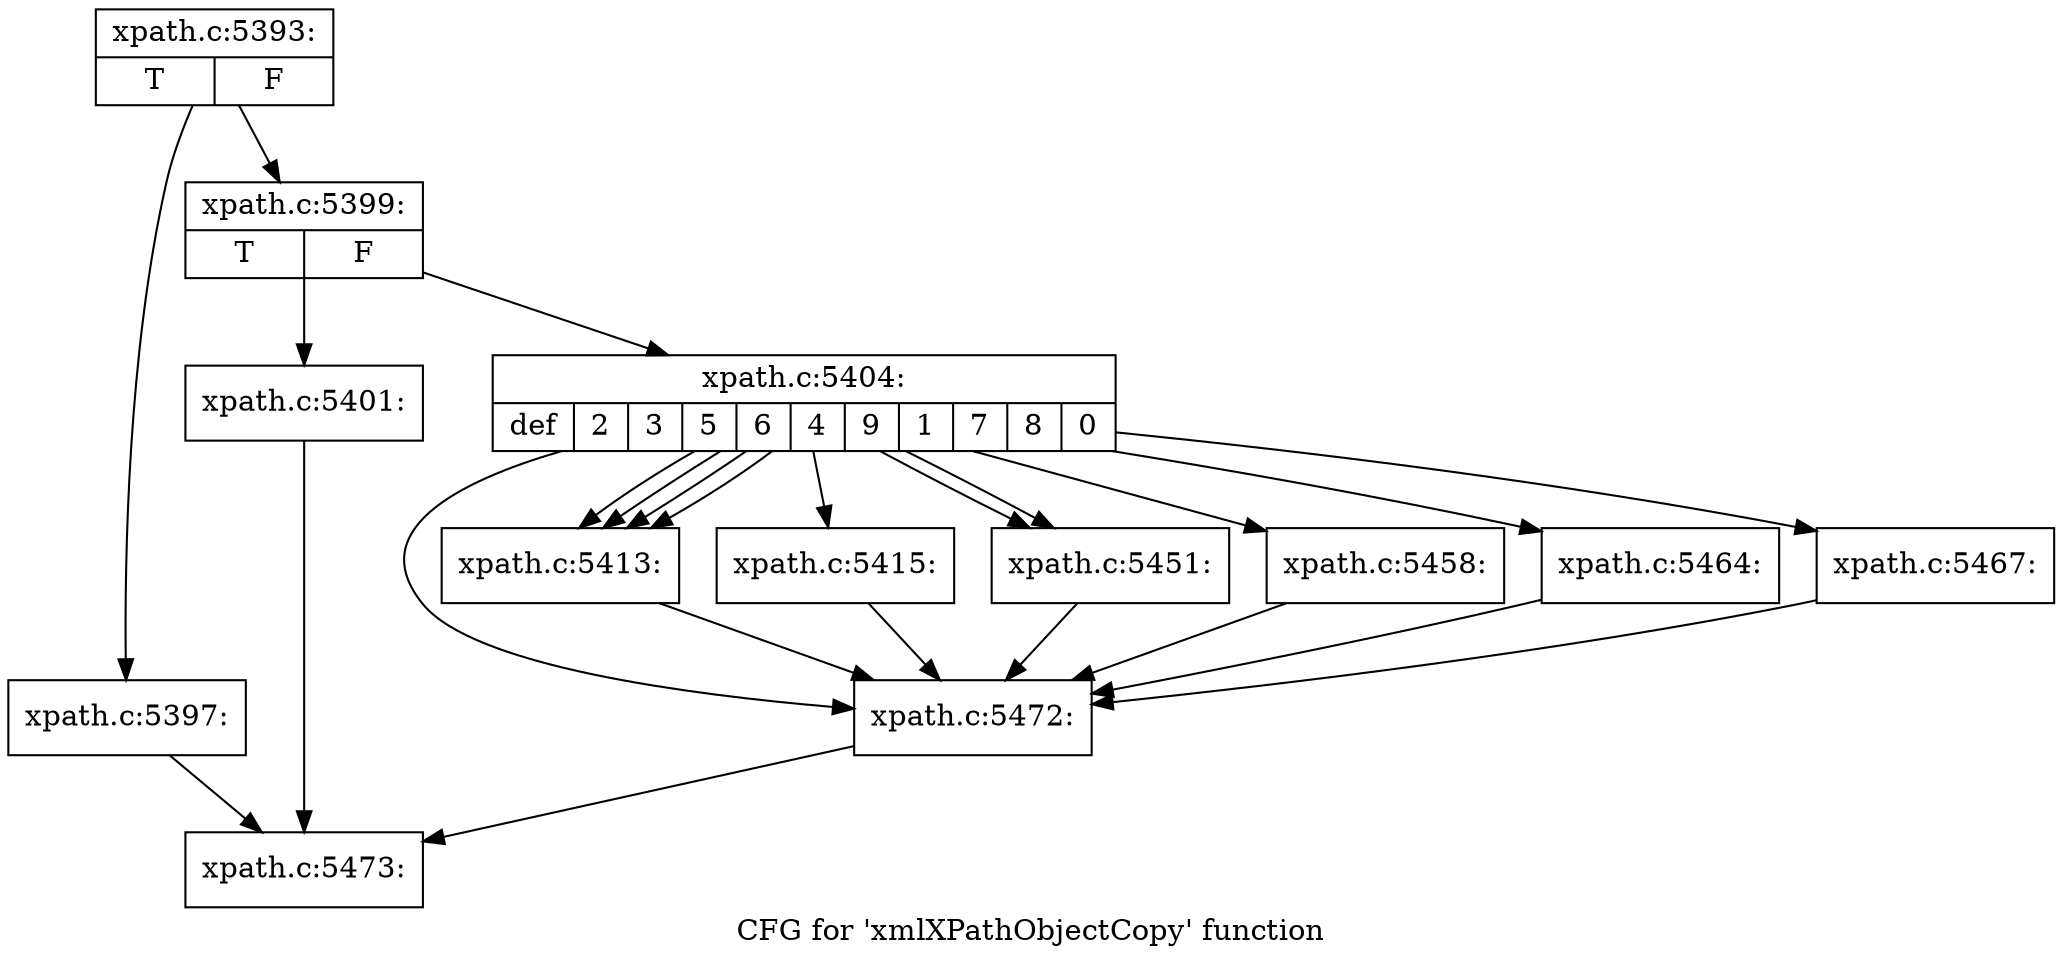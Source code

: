 digraph "CFG for 'xmlXPathObjectCopy' function" {
	label="CFG for 'xmlXPathObjectCopy' function";

	Node0x48b0240 [shape=record,label="{xpath.c:5393:|{<s0>T|<s1>F}}"];
	Node0x48b0240 -> Node0x48b1a20;
	Node0x48b0240 -> Node0x48aff90;
	Node0x48b1a20 [shape=record,label="{xpath.c:5397:}"];
	Node0x48b1a20 -> Node0x48b1920;
	Node0x48aff90 [shape=record,label="{xpath.c:5399:|{<s0>T|<s1>F}}"];
	Node0x48aff90 -> Node0x48b27f0;
	Node0x48aff90 -> Node0x48b2840;
	Node0x48b27f0 [shape=record,label="{xpath.c:5401:}"];
	Node0x48b27f0 -> Node0x48b1920;
	Node0x48b2840 [shape=record,label="{xpath.c:5404:|{<s0>def|<s1>2|<s2>3|<s3>5|<s4>6|<s5>4|<s6>9|<s7>1|<s8>7|<s9>8|<s10>0}}"];
	Node0x48b2840 -> Node0x48b3360;
	Node0x48b2840 -> Node0x48b3a70;
	Node0x48b2840 -> Node0x48b3a70;
	Node0x48b2840 -> Node0x48b3a70;
	Node0x48b2840 -> Node0x48b3a70;
	Node0x48b2840 -> Node0x48b3b50;
	Node0x48b2840 -> Node0x48b4040;
	Node0x48b2840 -> Node0x48b4040;
	Node0x48b2840 -> Node0x48b4830;
	Node0x48b2840 -> Node0x48b5840;
	Node0x48b2840 -> Node0x48b6080;
	Node0x48b3a70 [shape=record,label="{xpath.c:5413:}"];
	Node0x48b3a70 -> Node0x48b3360;
	Node0x48b3b50 [shape=record,label="{xpath.c:5415:}"];
	Node0x48b3b50 -> Node0x48b3360;
	Node0x48b4040 [shape=record,label="{xpath.c:5451:}"];
	Node0x48b4040 -> Node0x48b3360;
	Node0x48b4830 [shape=record,label="{xpath.c:5458:}"];
	Node0x48b4830 -> Node0x48b3360;
	Node0x48b5840 [shape=record,label="{xpath.c:5464:}"];
	Node0x48b5840 -> Node0x48b3360;
	Node0x48b6080 [shape=record,label="{xpath.c:5467:}"];
	Node0x48b6080 -> Node0x48b3360;
	Node0x48b3360 [shape=record,label="{xpath.c:5472:}"];
	Node0x48b3360 -> Node0x48b1920;
	Node0x48b1920 [shape=record,label="{xpath.c:5473:}"];
}
